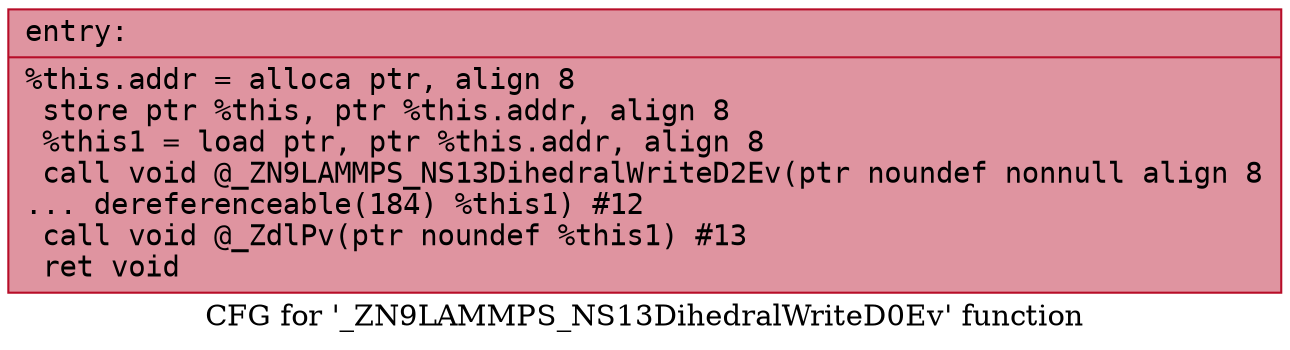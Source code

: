digraph "CFG for '_ZN9LAMMPS_NS13DihedralWriteD0Ev' function" {
	label="CFG for '_ZN9LAMMPS_NS13DihedralWriteD0Ev' function";

	Node0x558b69cf8370 [shape=record,color="#b70d28ff", style=filled, fillcolor="#b70d2870" fontname="Courier",label="{entry:\l|  %this.addr = alloca ptr, align 8\l  store ptr %this, ptr %this.addr, align 8\l  %this1 = load ptr, ptr %this.addr, align 8\l  call void @_ZN9LAMMPS_NS13DihedralWriteD2Ev(ptr noundef nonnull align 8\l... dereferenceable(184) %this1) #12\l  call void @_ZdlPv(ptr noundef %this1) #13\l  ret void\l}"];
}
